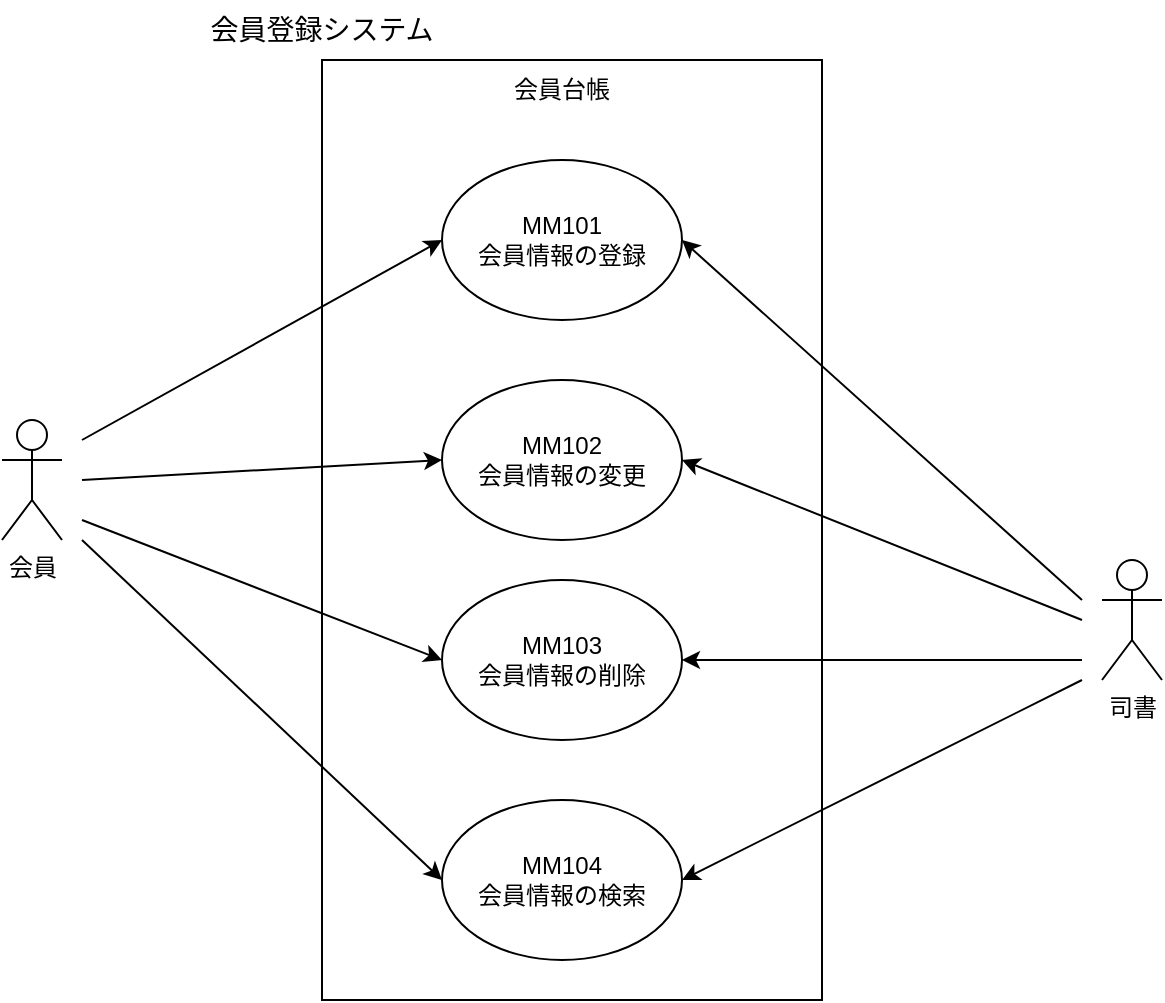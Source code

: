 <mxfile version="18.0.6" type="device"><diagram id="UswndGtZ_aWxPFVLczS0" name="Page-1"><mxGraphModel dx="1422" dy="754" grid="1" gridSize="10" guides="1" tooltips="1" connect="1" arrows="1" fold="1" page="1" pageScale="1" pageWidth="827" pageHeight="1169" math="0" shadow="0"><root><mxCell id="0"/><mxCell id="1" parent="0"/><mxCell id="gxL28ZUSnuThU-aZ4iyl-21" value="" style="rounded=0;whiteSpace=wrap;html=1;align=left;" vertex="1" parent="1"><mxGeometry x="300" y="50" width="250" height="470" as="geometry"/></mxCell><mxCell id="gxL28ZUSnuThU-aZ4iyl-2" value="会員" style="shape=umlActor;verticalLabelPosition=bottom;verticalAlign=top;html=1;outlineConnect=0;" vertex="1" parent="1"><mxGeometry x="140" y="230" width="30" height="60" as="geometry"/></mxCell><mxCell id="gxL28ZUSnuThU-aZ4iyl-3" value="司書" style="shape=umlActor;verticalLabelPosition=bottom;verticalAlign=top;html=1;outlineConnect=0;" vertex="1" parent="1"><mxGeometry x="690" y="300" width="30" height="60" as="geometry"/></mxCell><mxCell id="gxL28ZUSnuThU-aZ4iyl-4" value="MM101&lt;br&gt;会員情報の登録" style="ellipse;whiteSpace=wrap;html=1;" vertex="1" parent="1"><mxGeometry x="360" y="100" width="120" height="80" as="geometry"/></mxCell><mxCell id="gxL28ZUSnuThU-aZ4iyl-5" value="MM102&lt;br&gt;会員情報の変更" style="ellipse;whiteSpace=wrap;html=1;" vertex="1" parent="1"><mxGeometry x="360" y="210" width="120" height="80" as="geometry"/></mxCell><mxCell id="gxL28ZUSnuThU-aZ4iyl-6" value="MM103&lt;br&gt;会員情報の削除" style="ellipse;whiteSpace=wrap;html=1;" vertex="1" parent="1"><mxGeometry x="360" y="310" width="120" height="80" as="geometry"/></mxCell><mxCell id="gxL28ZUSnuThU-aZ4iyl-7" value="MM104&lt;br&gt;会員情報の検索" style="ellipse;whiteSpace=wrap;html=1;" vertex="1" parent="1"><mxGeometry x="360" y="420" width="120" height="80" as="geometry"/></mxCell><mxCell id="gxL28ZUSnuThU-aZ4iyl-22" value="会員台帳" style="text;html=1;strokeColor=none;fillColor=none;align=center;verticalAlign=middle;whiteSpace=wrap;rounded=0;" vertex="1" parent="1"><mxGeometry x="390" y="50" width="60" height="30" as="geometry"/></mxCell><mxCell id="gxL28ZUSnuThU-aZ4iyl-23" value="会員登録システム" style="text;html=1;strokeColor=none;fillColor=none;align=center;verticalAlign=middle;whiteSpace=wrap;rounded=0;strokeWidth=3;fontSize=14;" vertex="1" parent="1"><mxGeometry x="240" y="20" width="120" height="30" as="geometry"/></mxCell><mxCell id="gxL28ZUSnuThU-aZ4iyl-26" value="" style="endArrow=classic;html=1;rounded=0;fontSize=14;entryX=0;entryY=0.5;entryDx=0;entryDy=0;" edge="1" parent="1" target="gxL28ZUSnuThU-aZ4iyl-7"><mxGeometry width="50" height="50" relative="1" as="geometry"><mxPoint x="180" y="290" as="sourcePoint"/><mxPoint x="440" y="330" as="targetPoint"/></mxGeometry></mxCell><mxCell id="gxL28ZUSnuThU-aZ4iyl-27" value="" style="endArrow=classic;html=1;rounded=0;fontSize=14;entryX=1;entryY=0.5;entryDx=0;entryDy=0;" edge="1" parent="1" target="gxL28ZUSnuThU-aZ4iyl-7"><mxGeometry width="50" height="50" relative="1" as="geometry"><mxPoint x="680" y="360" as="sourcePoint"/><mxPoint x="440" y="330" as="targetPoint"/></mxGeometry></mxCell><mxCell id="gxL28ZUSnuThU-aZ4iyl-28" value="" style="endArrow=classic;html=1;rounded=0;fontSize=14;entryX=1;entryY=0.5;entryDx=0;entryDy=0;" edge="1" parent="1" target="gxL28ZUSnuThU-aZ4iyl-6"><mxGeometry width="50" height="50" relative="1" as="geometry"><mxPoint x="680" y="350" as="sourcePoint"/><mxPoint x="440" y="330" as="targetPoint"/></mxGeometry></mxCell><mxCell id="gxL28ZUSnuThU-aZ4iyl-29" value="" style="endArrow=classic;html=1;rounded=0;fontSize=14;entryX=1;entryY=0.5;entryDx=0;entryDy=0;" edge="1" parent="1" target="gxL28ZUSnuThU-aZ4iyl-5"><mxGeometry width="50" height="50" relative="1" as="geometry"><mxPoint x="680" y="330" as="sourcePoint"/><mxPoint x="440" y="330" as="targetPoint"/></mxGeometry></mxCell><mxCell id="gxL28ZUSnuThU-aZ4iyl-30" value="" style="endArrow=classic;html=1;rounded=0;fontSize=14;entryX=1;entryY=0.5;entryDx=0;entryDy=0;" edge="1" parent="1" target="gxL28ZUSnuThU-aZ4iyl-4"><mxGeometry width="50" height="50" relative="1" as="geometry"><mxPoint x="680" y="320" as="sourcePoint"/><mxPoint x="440" y="330" as="targetPoint"/></mxGeometry></mxCell><mxCell id="gxL28ZUSnuThU-aZ4iyl-31" value="" style="endArrow=classic;html=1;rounded=0;fontSize=14;entryX=0;entryY=0.5;entryDx=0;entryDy=0;" edge="1" parent="1" target="gxL28ZUSnuThU-aZ4iyl-6"><mxGeometry width="50" height="50" relative="1" as="geometry"><mxPoint x="180" y="280" as="sourcePoint"/><mxPoint x="440" y="330" as="targetPoint"/></mxGeometry></mxCell><mxCell id="gxL28ZUSnuThU-aZ4iyl-32" value="" style="endArrow=classic;html=1;rounded=0;fontSize=14;entryX=0;entryY=0.5;entryDx=0;entryDy=0;" edge="1" parent="1" target="gxL28ZUSnuThU-aZ4iyl-5"><mxGeometry width="50" height="50" relative="1" as="geometry"><mxPoint x="180" y="260" as="sourcePoint"/><mxPoint x="440" y="330" as="targetPoint"/></mxGeometry></mxCell><mxCell id="gxL28ZUSnuThU-aZ4iyl-33" value="" style="endArrow=classic;html=1;rounded=0;fontSize=14;entryX=0;entryY=0.5;entryDx=0;entryDy=0;" edge="1" parent="1" target="gxL28ZUSnuThU-aZ4iyl-4"><mxGeometry width="50" height="50" relative="1" as="geometry"><mxPoint x="180" y="240" as="sourcePoint"/><mxPoint x="440" y="330" as="targetPoint"/></mxGeometry></mxCell></root></mxGraphModel></diagram></mxfile>